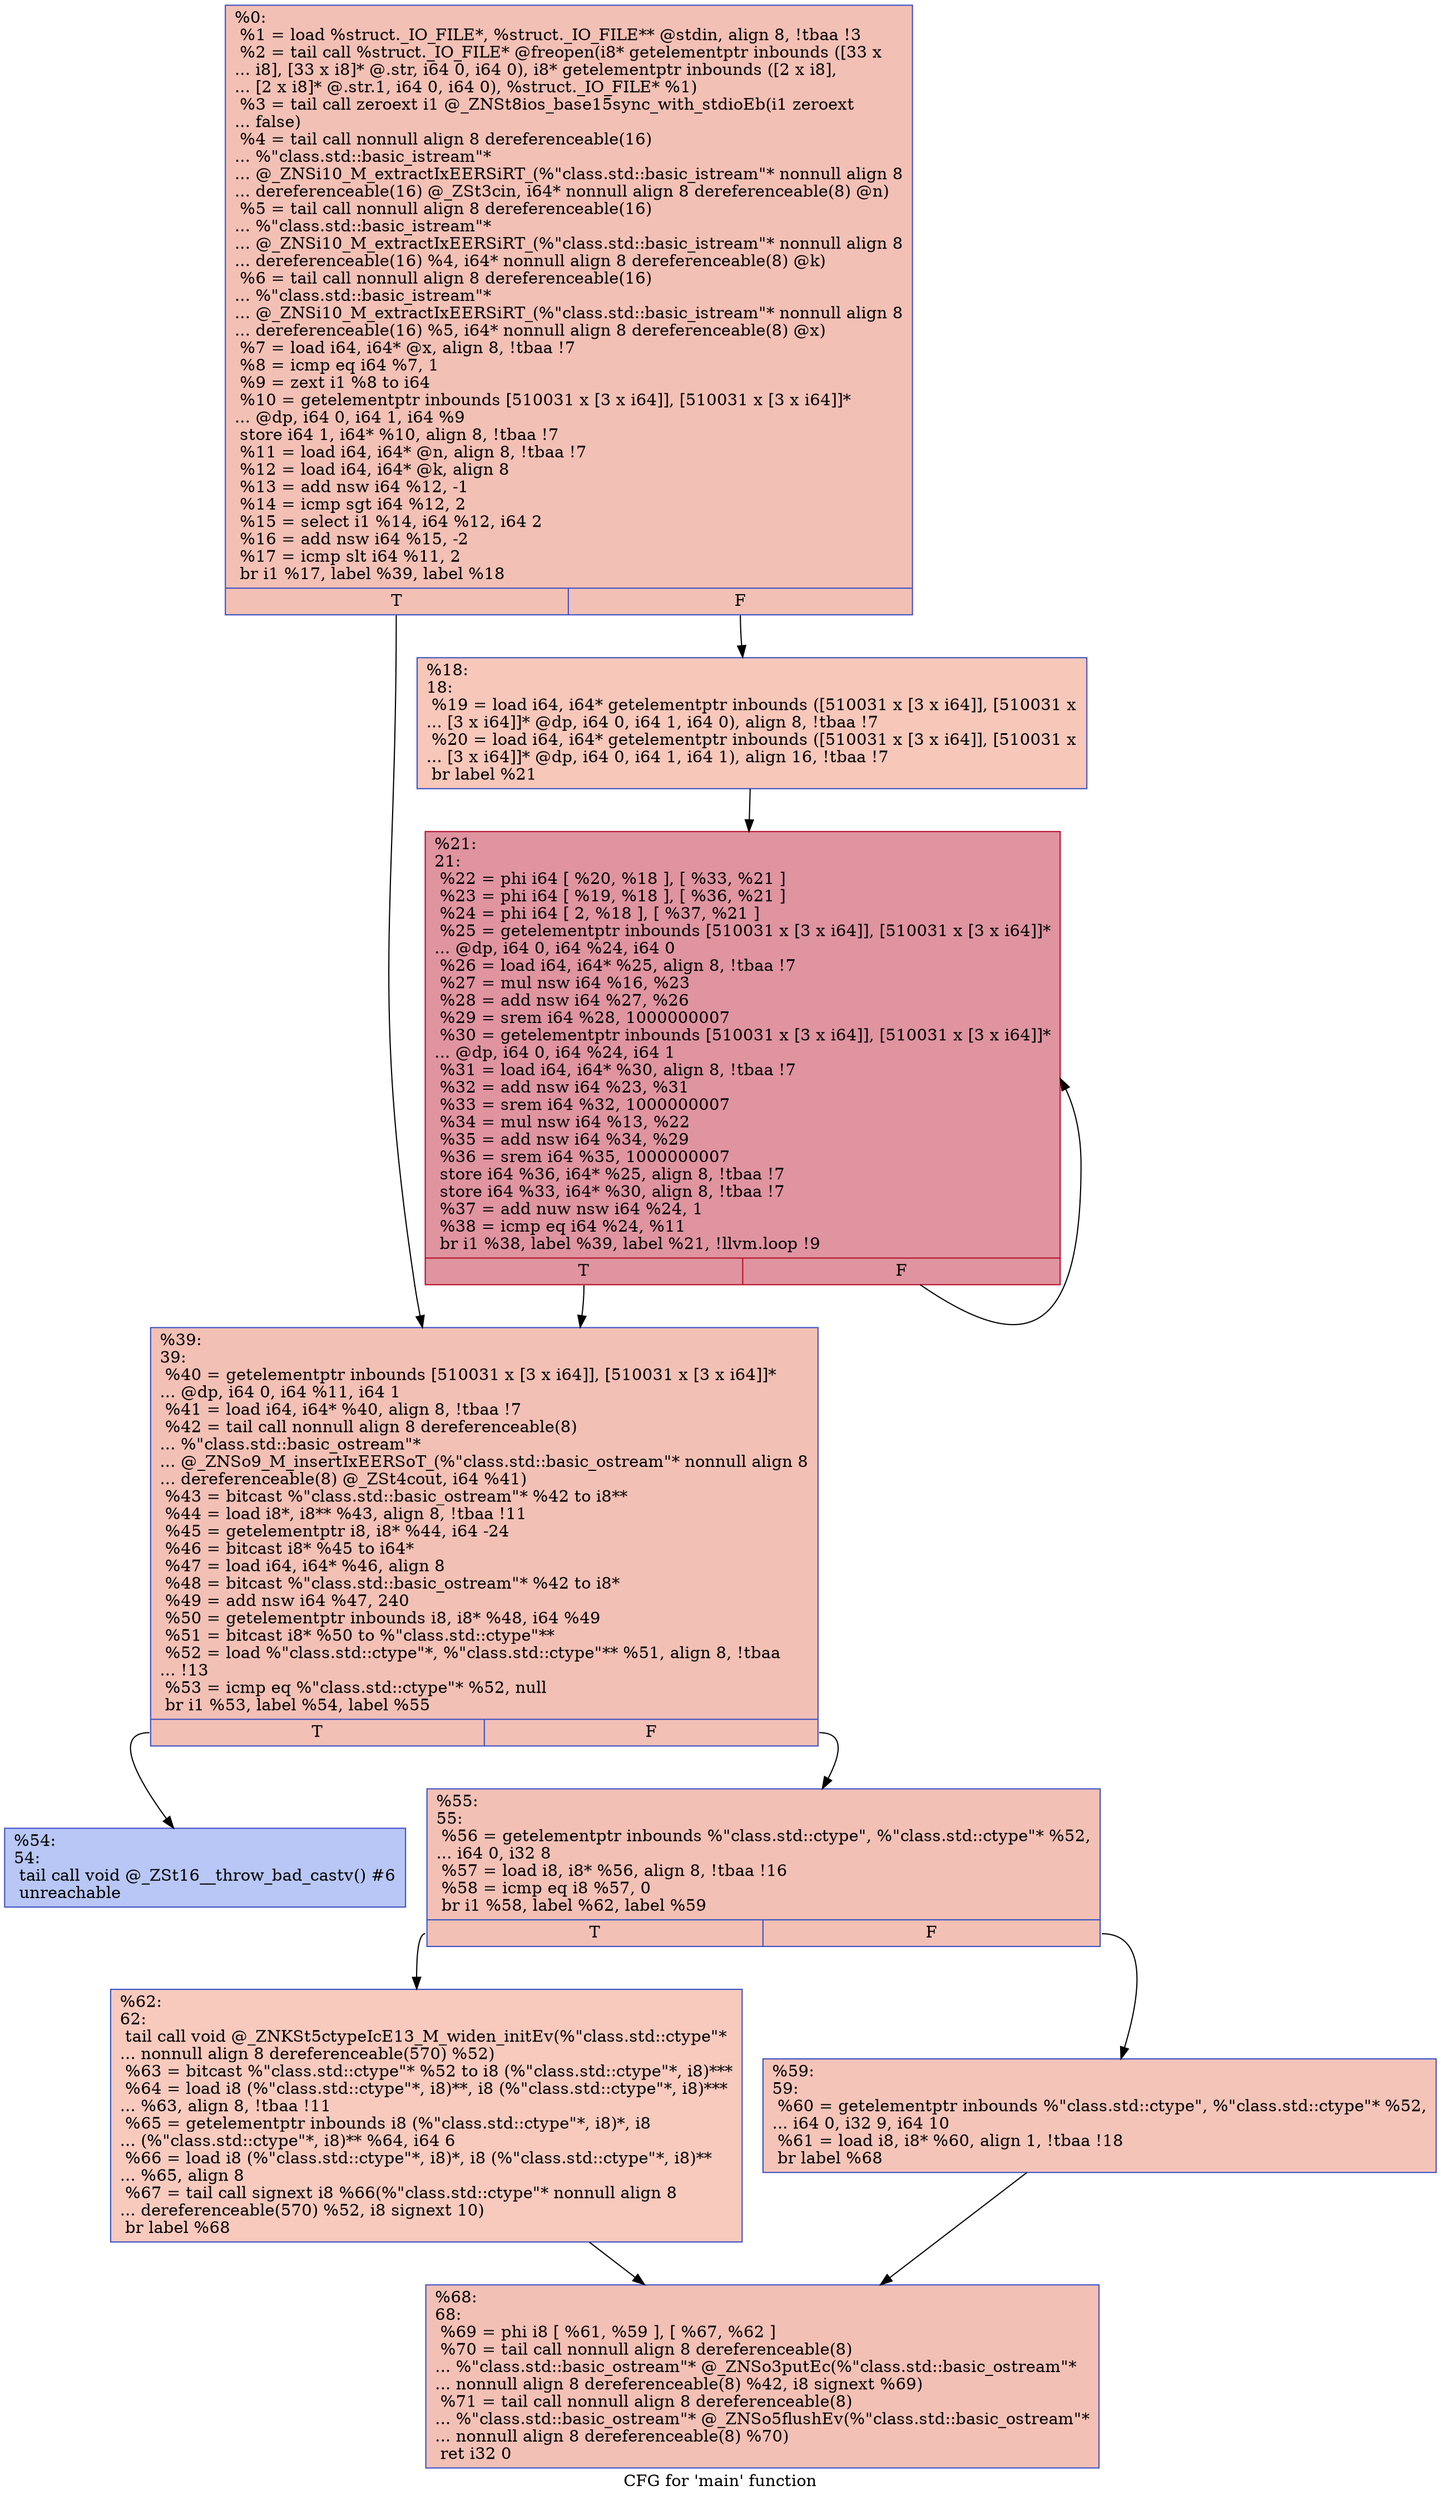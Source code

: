 digraph "CFG for 'main' function" {
	label="CFG for 'main' function";

	Node0x563f5aa5be10 [shape=record,color="#3d50c3ff", style=filled, fillcolor="#e5705870",label="{%0:\l  %1 = load %struct._IO_FILE*, %struct._IO_FILE** @stdin, align 8, !tbaa !3\l  %2 = tail call %struct._IO_FILE* @freopen(i8* getelementptr inbounds ([33 x\l... i8], [33 x i8]* @.str, i64 0, i64 0), i8* getelementptr inbounds ([2 x i8],\l... [2 x i8]* @.str.1, i64 0, i64 0), %struct._IO_FILE* %1)\l  %3 = tail call zeroext i1 @_ZNSt8ios_base15sync_with_stdioEb(i1 zeroext\l... false)\l  %4 = tail call nonnull align 8 dereferenceable(16)\l... %\"class.std::basic_istream\"*\l... @_ZNSi10_M_extractIxEERSiRT_(%\"class.std::basic_istream\"* nonnull align 8\l... dereferenceable(16) @_ZSt3cin, i64* nonnull align 8 dereferenceable(8) @n)\l  %5 = tail call nonnull align 8 dereferenceable(16)\l... %\"class.std::basic_istream\"*\l... @_ZNSi10_M_extractIxEERSiRT_(%\"class.std::basic_istream\"* nonnull align 8\l... dereferenceable(16) %4, i64* nonnull align 8 dereferenceable(8) @k)\l  %6 = tail call nonnull align 8 dereferenceable(16)\l... %\"class.std::basic_istream\"*\l... @_ZNSi10_M_extractIxEERSiRT_(%\"class.std::basic_istream\"* nonnull align 8\l... dereferenceable(16) %5, i64* nonnull align 8 dereferenceable(8) @x)\l  %7 = load i64, i64* @x, align 8, !tbaa !7\l  %8 = icmp eq i64 %7, 1\l  %9 = zext i1 %8 to i64\l  %10 = getelementptr inbounds [510031 x [3 x i64]], [510031 x [3 x i64]]*\l... @dp, i64 0, i64 1, i64 %9\l  store i64 1, i64* %10, align 8, !tbaa !7\l  %11 = load i64, i64* @n, align 8, !tbaa !7\l  %12 = load i64, i64* @k, align 8\l  %13 = add nsw i64 %12, -1\l  %14 = icmp sgt i64 %12, 2\l  %15 = select i1 %14, i64 %12, i64 2\l  %16 = add nsw i64 %15, -2\l  %17 = icmp slt i64 %11, 2\l  br i1 %17, label %39, label %18\l|{<s0>T|<s1>F}}"];
	Node0x563f5aa5be10:s0 -> Node0x563f5aa5e500;
	Node0x563f5aa5be10:s1 -> Node0x563f5aa5f4f0;
	Node0x563f5aa5f4f0 [shape=record,color="#3d50c3ff", style=filled, fillcolor="#ec7f6370",label="{%18:\l18:                                               \l  %19 = load i64, i64* getelementptr inbounds ([510031 x [3 x i64]], [510031 x\l... [3 x i64]]* @dp, i64 0, i64 1, i64 0), align 8, !tbaa !7\l  %20 = load i64, i64* getelementptr inbounds ([510031 x [3 x i64]], [510031 x\l... [3 x i64]]* @dp, i64 0, i64 1, i64 1), align 16, !tbaa !7\l  br label %21\l}"];
	Node0x563f5aa5f4f0 -> Node0x563f5aa5f8a0;
	Node0x563f5aa5f8a0 [shape=record,color="#b70d28ff", style=filled, fillcolor="#b70d2870",label="{%21:\l21:                                               \l  %22 = phi i64 [ %20, %18 ], [ %33, %21 ]\l  %23 = phi i64 [ %19, %18 ], [ %36, %21 ]\l  %24 = phi i64 [ 2, %18 ], [ %37, %21 ]\l  %25 = getelementptr inbounds [510031 x [3 x i64]], [510031 x [3 x i64]]*\l... @dp, i64 0, i64 %24, i64 0\l  %26 = load i64, i64* %25, align 8, !tbaa !7\l  %27 = mul nsw i64 %16, %23\l  %28 = add nsw i64 %27, %26\l  %29 = srem i64 %28, 1000000007\l  %30 = getelementptr inbounds [510031 x [3 x i64]], [510031 x [3 x i64]]*\l... @dp, i64 0, i64 %24, i64 1\l  %31 = load i64, i64* %30, align 8, !tbaa !7\l  %32 = add nsw i64 %23, %31\l  %33 = srem i64 %32, 1000000007\l  %34 = mul nsw i64 %13, %22\l  %35 = add nsw i64 %34, %29\l  %36 = srem i64 %35, 1000000007\l  store i64 %36, i64* %25, align 8, !tbaa !7\l  store i64 %33, i64* %30, align 8, !tbaa !7\l  %37 = add nuw nsw i64 %24, 1\l  %38 = icmp eq i64 %24, %11\l  br i1 %38, label %39, label %21, !llvm.loop !9\l|{<s0>T|<s1>F}}"];
	Node0x563f5aa5f8a0:s0 -> Node0x563f5aa5e500;
	Node0x563f5aa5f8a0:s1 -> Node0x563f5aa5f8a0;
	Node0x563f5aa5e500 [shape=record,color="#3d50c3ff", style=filled, fillcolor="#e5705870",label="{%39:\l39:                                               \l  %40 = getelementptr inbounds [510031 x [3 x i64]], [510031 x [3 x i64]]*\l... @dp, i64 0, i64 %11, i64 1\l  %41 = load i64, i64* %40, align 8, !tbaa !7\l  %42 = tail call nonnull align 8 dereferenceable(8)\l... %\"class.std::basic_ostream\"*\l... @_ZNSo9_M_insertIxEERSoT_(%\"class.std::basic_ostream\"* nonnull align 8\l... dereferenceable(8) @_ZSt4cout, i64 %41)\l  %43 = bitcast %\"class.std::basic_ostream\"* %42 to i8**\l  %44 = load i8*, i8** %43, align 8, !tbaa !11\l  %45 = getelementptr i8, i8* %44, i64 -24\l  %46 = bitcast i8* %45 to i64*\l  %47 = load i64, i64* %46, align 8\l  %48 = bitcast %\"class.std::basic_ostream\"* %42 to i8*\l  %49 = add nsw i64 %47, 240\l  %50 = getelementptr inbounds i8, i8* %48, i64 %49\l  %51 = bitcast i8* %50 to %\"class.std::ctype\"**\l  %52 = load %\"class.std::ctype\"*, %\"class.std::ctype\"** %51, align 8, !tbaa\l... !13\l  %53 = icmp eq %\"class.std::ctype\"* %52, null\l  br i1 %53, label %54, label %55\l|{<s0>T|<s1>F}}"];
	Node0x563f5aa5e500:s0 -> Node0x563f5aa61130;
	Node0x563f5aa5e500:s1 -> Node0x563f5aa611c0;
	Node0x563f5aa61130 [shape=record,color="#3d50c3ff", style=filled, fillcolor="#5f7fe870",label="{%54:\l54:                                               \l  tail call void @_ZSt16__throw_bad_castv() #6\l  unreachable\l}"];
	Node0x563f5aa611c0 [shape=record,color="#3d50c3ff", style=filled, fillcolor="#e5705870",label="{%55:\l55:                                               \l  %56 = getelementptr inbounds %\"class.std::ctype\", %\"class.std::ctype\"* %52,\l... i64 0, i32 8\l  %57 = load i8, i8* %56, align 8, !tbaa !16\l  %58 = icmp eq i8 %57, 0\l  br i1 %58, label %62, label %59\l|{<s0>T|<s1>F}}"];
	Node0x563f5aa611c0:s0 -> Node0x563f5aa61840;
	Node0x563f5aa611c0:s1 -> Node0x563f5aa618d0;
	Node0x563f5aa618d0 [shape=record,color="#3d50c3ff", style=filled, fillcolor="#e97a5f70",label="{%59:\l59:                                               \l  %60 = getelementptr inbounds %\"class.std::ctype\", %\"class.std::ctype\"* %52,\l... i64 0, i32 9, i64 10\l  %61 = load i8, i8* %60, align 1, !tbaa !18\l  br label %68\l}"];
	Node0x563f5aa618d0 -> Node0x563f5aa61bc0;
	Node0x563f5aa61840 [shape=record,color="#3d50c3ff", style=filled, fillcolor="#ef886b70",label="{%62:\l62:                                               \l  tail call void @_ZNKSt5ctypeIcE13_M_widen_initEv(%\"class.std::ctype\"*\l... nonnull align 8 dereferenceable(570) %52)\l  %63 = bitcast %\"class.std::ctype\"* %52 to i8 (%\"class.std::ctype\"*, i8)***\l  %64 = load i8 (%\"class.std::ctype\"*, i8)**, i8 (%\"class.std::ctype\"*, i8)***\l... %63, align 8, !tbaa !11\l  %65 = getelementptr inbounds i8 (%\"class.std::ctype\"*, i8)*, i8\l... (%\"class.std::ctype\"*, i8)** %64, i64 6\l  %66 = load i8 (%\"class.std::ctype\"*, i8)*, i8 (%\"class.std::ctype\"*, i8)**\l... %65, align 8\l  %67 = tail call signext i8 %66(%\"class.std::ctype\"* nonnull align 8\l... dereferenceable(570) %52, i8 signext 10)\l  br label %68\l}"];
	Node0x563f5aa61840 -> Node0x563f5aa61bc0;
	Node0x563f5aa61bc0 [shape=record,color="#3d50c3ff", style=filled, fillcolor="#e5705870",label="{%68:\l68:                                               \l  %69 = phi i8 [ %61, %59 ], [ %67, %62 ]\l  %70 = tail call nonnull align 8 dereferenceable(8)\l... %\"class.std::basic_ostream\"* @_ZNSo3putEc(%\"class.std::basic_ostream\"*\l... nonnull align 8 dereferenceable(8) %42, i8 signext %69)\l  %71 = tail call nonnull align 8 dereferenceable(8)\l... %\"class.std::basic_ostream\"* @_ZNSo5flushEv(%\"class.std::basic_ostream\"*\l... nonnull align 8 dereferenceable(8) %70)\l  ret i32 0\l}"];
}
